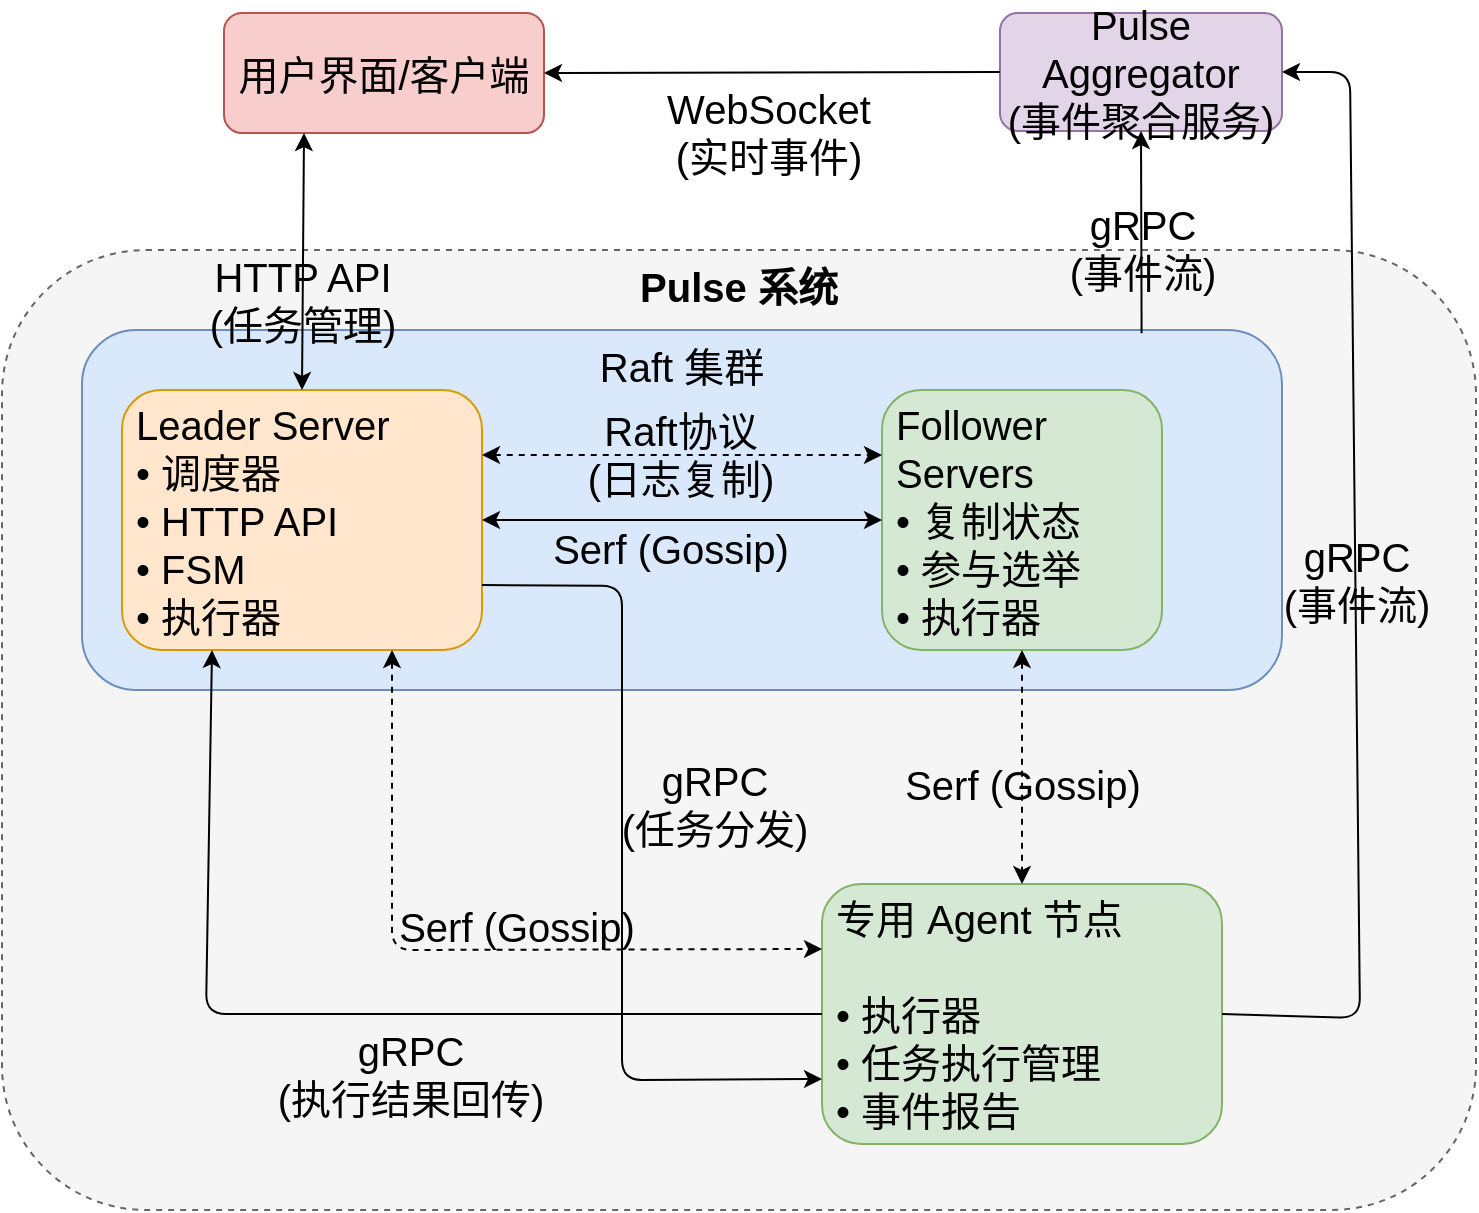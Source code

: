 <mxfile version="27.0.3">
  <diagram name="第 1 页" id="pnYERcN3gMjSIuE6DzLB">
    <mxGraphModel dx="831" dy="1580" grid="0" gridSize="10" guides="1" tooltips="1" connect="1" arrows="1" fold="1" page="0" pageScale="1" pageWidth="850" pageHeight="1100" math="0" shadow="0">
      <root>
        <mxCell id="0" />
        <mxCell id="1" parent="0" />
        <mxCell id="a1szCFsNDwzxV1m5Zwac-42" value="用户界面/客户端" style="rounded=1;whiteSpace=wrap;html=1;fillColor=#f8cecc;strokeColor=#b85450;fontSize=20;" parent="1" vertex="1">
          <mxGeometry x="528" y="-624.5" width="160" height="60" as="geometry" />
        </mxCell>
        <mxCell id="a1szCFsNDwzxV1m5Zwac-43" value="Pulse 系统" style="rounded=1;whiteSpace=wrap;html=1;fillColor=#f5f5f5;strokeColor=#666666;verticalAlign=top;fontStyle=1;fontSize=20;dashed=1;" parent="1" vertex="1">
          <mxGeometry x="417" y="-506" width="737" height="480" as="geometry" />
        </mxCell>
        <mxCell id="a1szCFsNDwzxV1m5Zwac-44" value="Pulse Aggregator&#xa;(事件聚合服务)" style="rounded=1;whiteSpace=wrap;html=1;fillColor=#e1d5e7;strokeColor=#9673a6;fontSize=20;" parent="1" vertex="1">
          <mxGeometry x="916" y="-624.5" width="141" height="59" as="geometry" />
        </mxCell>
        <mxCell id="a1szCFsNDwzxV1m5Zwac-45" value="Raft 集群" style="rounded=1;whiteSpace=wrap;html=1;fillColor=#dae8fc;strokeColor=#6c8ebf;verticalAlign=top;align=center;fontSize=20;" parent="1" vertex="1">
          <mxGeometry x="457" y="-466" width="600" height="180" as="geometry" />
        </mxCell>
        <mxCell id="a1szCFsNDwzxV1m5Zwac-46" value="Leader Server&lt;br&gt;• 调度器&lt;br&gt;• HTTP API&lt;br&gt;• FSM&lt;br&gt;• 执行器" style="rounded=1;whiteSpace=wrap;html=1;fillColor=#ffe6cc;strokeColor=#d79b00;align=left;spacingLeft=5;fontSize=20;" parent="1" vertex="1">
          <mxGeometry x="477" y="-436" width="180" height="130" as="geometry" />
        </mxCell>
        <mxCell id="a1szCFsNDwzxV1m5Zwac-47" value="Follower Servers&lt;br&gt;• 复制状态&lt;br&gt;• 参与选举&lt;br&gt;• 执行器" style="rounded=1;whiteSpace=wrap;html=1;fillColor=#d5e8d4;strokeColor=#82b366;align=left;spacingLeft=5;fontSize=20;" parent="1" vertex="1">
          <mxGeometry x="857" y="-436" width="140" height="130" as="geometry" />
        </mxCell>
        <mxCell id="a1szCFsNDwzxV1m5Zwac-48" value="专用 Agent 节点&lt;br&gt;&lt;br&gt;• 执行器&lt;br&gt;• 任务执行管理&lt;br&gt;• 事件报告" style="rounded=1;whiteSpace=wrap;html=1;fillColor=#d5e8d4;strokeColor=#82b366;align=left;spacingLeft=5;fontSize=20;" parent="1" vertex="1">
          <mxGeometry x="827" y="-189" width="200" height="130" as="geometry" />
        </mxCell>
        <mxCell id="a1szCFsNDwzxV1m5Zwac-49" value="HTTP API&#xa;(任务管理)" style="endArrow=classic;startArrow=classic;html=1;exitX=0.25;exitY=1;exitDx=0;exitDy=0;entryX=0.5;entryY=0;entryDx=0;entryDy=0;fontSize=20;labelBackgroundColor=none;" parent="1" source="a1szCFsNDwzxV1m5Zwac-42" target="a1szCFsNDwzxV1m5Zwac-46" edge="1">
          <mxGeometry x="0.299" width="50" height="50" relative="1" as="geometry">
            <mxPoint x="767" y="-256" as="sourcePoint" />
            <mxPoint x="817" y="-306" as="targetPoint" />
            <Array as="points" />
            <mxPoint as="offset" />
          </mxGeometry>
        </mxCell>
        <mxCell id="a1szCFsNDwzxV1m5Zwac-50" value="WebSocket&#xa;(实时事件)" style="endArrow=classic;html=1;exitX=0;exitY=0.5;exitDx=0;exitDy=0;entryX=1;entryY=0.5;entryDx=0;entryDy=0;fontSize=20;labelBackgroundColor=none;" parent="1" source="a1szCFsNDwzxV1m5Zwac-44" target="a1szCFsNDwzxV1m5Zwac-42" edge="1">
          <mxGeometry x="0.022" y="30" width="50" height="50" relative="1" as="geometry">
            <mxPoint x="767" y="-256" as="sourcePoint" />
            <mxPoint x="817" y="-306" as="targetPoint" />
            <Array as="points" />
            <mxPoint as="offset" />
          </mxGeometry>
        </mxCell>
        <mxCell id="a1szCFsNDwzxV1m5Zwac-51" value="Raft协议&#xa;(日志复制)" style="endArrow=classic;startArrow=classic;html=1;exitX=1;exitY=0.5;exitDx=0;exitDy=0;entryX=0;entryY=0.5;entryDx=0;entryDy=0;fontSize=20;labelBackgroundColor=none;" parent="1" source="a1szCFsNDwzxV1m5Zwac-46" target="a1szCFsNDwzxV1m5Zwac-47" edge="1">
          <mxGeometry x="-0.01" y="33" width="50" height="50" relative="1" as="geometry">
            <mxPoint x="767" y="-256" as="sourcePoint" />
            <mxPoint x="817" y="-306" as="targetPoint" />
            <mxPoint as="offset" />
          </mxGeometry>
        </mxCell>
        <mxCell id="a1szCFsNDwzxV1m5Zwac-52" value="Serf (Gossip)" style="endArrow=classic;startArrow=classic;html=1;exitX=1;exitY=0.25;exitDx=0;exitDy=0;entryX=0;entryY=0.25;entryDx=0;entryDy=0;dashed=1;fontSize=20;labelBackgroundColor=none;" parent="1" source="a1szCFsNDwzxV1m5Zwac-46" target="a1szCFsNDwzxV1m5Zwac-47" edge="1">
          <mxGeometry x="-0.06" y="-45" width="50" height="50" relative="1" as="geometry">
            <mxPoint x="767" y="-256" as="sourcePoint" />
            <mxPoint x="817" y="-306" as="targetPoint" />
            <mxPoint y="1" as="offset" />
          </mxGeometry>
        </mxCell>
        <mxCell id="a1szCFsNDwzxV1m5Zwac-53" value="Serf (Gossip)" style="endArrow=classic;startArrow=classic;html=1;exitX=0.75;exitY=1;exitDx=0;exitDy=0;entryX=0;entryY=0.25;entryDx=0;entryDy=0;dashed=1;fontSize=20;labelBackgroundColor=none;" parent="1" source="a1szCFsNDwzxV1m5Zwac-46" target="a1szCFsNDwzxV1m5Zwac-48" edge="1">
          <mxGeometry x="0.157" y="12" width="50" height="50" relative="1" as="geometry">
            <mxPoint x="767" y="-256" as="sourcePoint" />
            <mxPoint x="817" y="-306" as="targetPoint" />
            <Array as="points">
              <mxPoint x="612" y="-156" />
            </Array>
            <mxPoint x="1" as="offset" />
          </mxGeometry>
        </mxCell>
        <mxCell id="a1szCFsNDwzxV1m5Zwac-54" value="Serf (Gossip)" style="endArrow=classic;startArrow=classic;html=1;exitX=0.5;exitY=1;exitDx=0;exitDy=0;entryX=0.5;entryY=0;entryDx=0;entryDy=0;dashed=1;fontSize=20;labelBackgroundColor=none;" parent="1" source="a1szCFsNDwzxV1m5Zwac-47" target="a1szCFsNDwzxV1m5Zwac-48" edge="1">
          <mxGeometry x="0.143" width="50" height="50" relative="1" as="geometry">
            <mxPoint x="767" y="-256" as="sourcePoint" />
            <mxPoint x="817" y="-306" as="targetPoint" />
            <mxPoint as="offset" />
          </mxGeometry>
        </mxCell>
        <mxCell id="a1szCFsNDwzxV1m5Zwac-55" value="gRPC&#xa;(任务分发)" style="endArrow=classic;html=1;exitX=1;exitY=0.75;exitDx=0;exitDy=0;entryX=0;entryY=0.75;entryDx=0;entryDy=0;fontSize=20;labelBackgroundColor=none;" parent="1" source="a1szCFsNDwzxV1m5Zwac-46" target="a1szCFsNDwzxV1m5Zwac-48" edge="1">
          <mxGeometry x="-0.141" y="46" width="50" height="50" relative="1" as="geometry">
            <mxPoint x="767" y="-256" as="sourcePoint" />
            <mxPoint x="817" y="-306" as="targetPoint" />
            <Array as="points">
              <mxPoint x="727" y="-338" />
              <mxPoint x="727" y="-91" />
            </Array>
            <mxPoint as="offset" />
          </mxGeometry>
        </mxCell>
        <mxCell id="a1szCFsNDwzxV1m5Zwac-56" value="gRPC&#xa;(执行结果回传)" style="endArrow=classic;html=1;exitX=0;exitY=0.5;exitDx=0;exitDy=0;entryX=0.25;entryY=1;entryDx=0;entryDy=0;fontSize=20;labelBackgroundColor=none;" parent="1" source="a1szCFsNDwzxV1m5Zwac-48" target="a1szCFsNDwzxV1m5Zwac-46" edge="1">
          <mxGeometry x="-0.159" y="30" width="50" height="50" relative="1" as="geometry">
            <mxPoint x="767" y="-256" as="sourcePoint" />
            <mxPoint x="817" y="-306" as="targetPoint" />
            <Array as="points">
              <mxPoint x="519" y="-124" />
            </Array>
            <mxPoint as="offset" />
          </mxGeometry>
        </mxCell>
        <mxCell id="a1szCFsNDwzxV1m5Zwac-57" value="gRPC&#xa;(事件流)" style="endArrow=classic;html=1;exitX=0.883;exitY=0.009;exitDx=0;exitDy=0;entryX=0.5;entryY=1;entryDx=0;entryDy=0;fontSize=20;exitPerimeter=0;labelBackgroundColor=none;" parent="1" source="a1szCFsNDwzxV1m5Zwac-45" target="a1szCFsNDwzxV1m5Zwac-44" edge="1">
          <mxGeometry x="-0.157" width="50" height="50" relative="1" as="geometry">
            <mxPoint x="767" y="-256" as="sourcePoint" />
            <mxPoint x="817" y="-306" as="targetPoint" />
            <Array as="points" />
            <mxPoint as="offset" />
          </mxGeometry>
        </mxCell>
        <mxCell id="a1szCFsNDwzxV1m5Zwac-58" value="gRPC&#xa;(事件流)" style="endArrow=classic;html=1;exitX=1;exitY=0.5;exitDx=0;exitDy=0;entryX=1;entryY=0.5;entryDx=0;entryDy=0;fontSize=20;labelBackgroundColor=none;" parent="1" source="a1szCFsNDwzxV1m5Zwac-48" target="a1szCFsNDwzxV1m5Zwac-44" edge="1">
          <mxGeometry width="50" height="50" relative="1" as="geometry">
            <mxPoint x="767" y="-256" as="sourcePoint" />
            <mxPoint x="817" y="-306" as="targetPoint" />
            <Array as="points">
              <mxPoint x="1096" y="-122" />
              <mxPoint x="1091" y="-595" />
            </Array>
          </mxGeometry>
        </mxCell>
      </root>
    </mxGraphModel>
  </diagram>
</mxfile>
